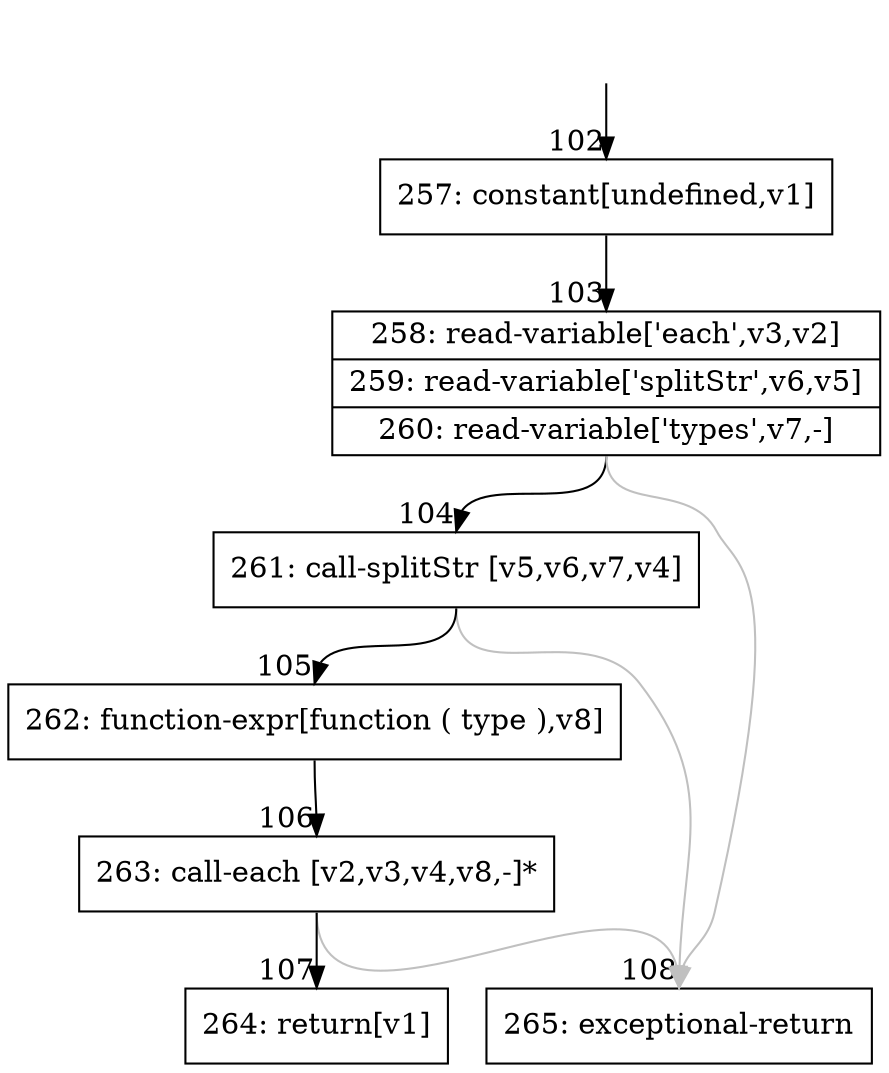 digraph {
rankdir="TD"
BB_entry12[shape=none,label=""];
BB_entry12 -> BB102 [tailport=s, headport=n, headlabel="    102"]
BB102 [shape=record label="{257: constant[undefined,v1]}" ] 
BB102 -> BB103 [tailport=s, headport=n, headlabel="      103"]
BB103 [shape=record label="{258: read-variable['each',v3,v2]|259: read-variable['splitStr',v6,v5]|260: read-variable['types',v7,-]}" ] 
BB103 -> BB104 [tailport=s, headport=n, headlabel="      104"]
BB103 -> BB108 [tailport=s, headport=n, color=gray, headlabel="      108"]
BB104 [shape=record label="{261: call-splitStr [v5,v6,v7,v4]}" ] 
BB104 -> BB105 [tailport=s, headport=n, headlabel="      105"]
BB104 -> BB108 [tailport=s, headport=n, color=gray]
BB105 [shape=record label="{262: function-expr[function ( type ),v8]}" ] 
BB105 -> BB106 [tailport=s, headport=n, headlabel="      106"]
BB106 [shape=record label="{263: call-each [v2,v3,v4,v8,-]*}" ] 
BB106 -> BB107 [tailport=s, headport=n, headlabel="      107"]
BB106 -> BB108 [tailport=s, headport=n, color=gray]
BB107 [shape=record label="{264: return[v1]}" ] 
BB108 [shape=record label="{265: exceptional-return}" ] 
//#$~ 168
}
